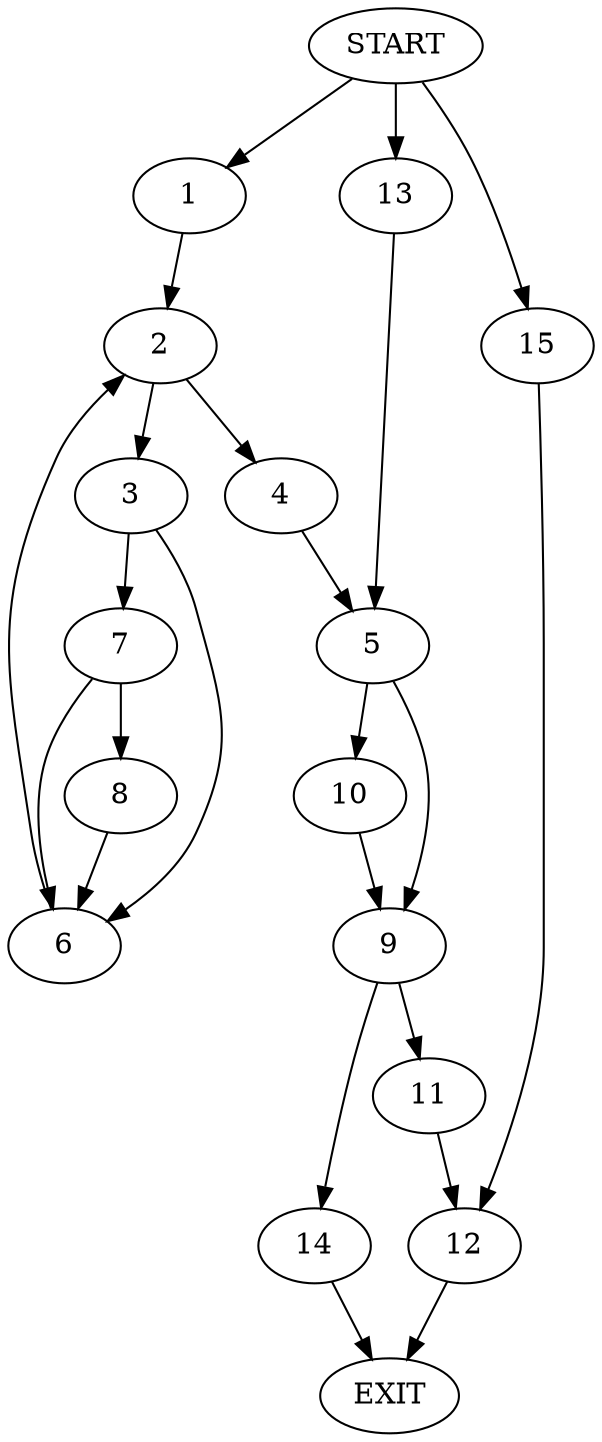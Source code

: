 digraph {
0 [label="START"]
16 [label="EXIT"]
0 -> 1
1 -> 2
2 -> 3
2 -> 4
4 -> 5
3 -> 6
3 -> 7
6 -> 2
7 -> 8
7 -> 6
8 -> 6
5 -> 9
5 -> 10
11 -> 12
12 -> 16
0 -> 13
13 -> 5
14 -> 16
9 -> 14
9 -> 11
10 -> 9
0 -> 15
15 -> 12
}

